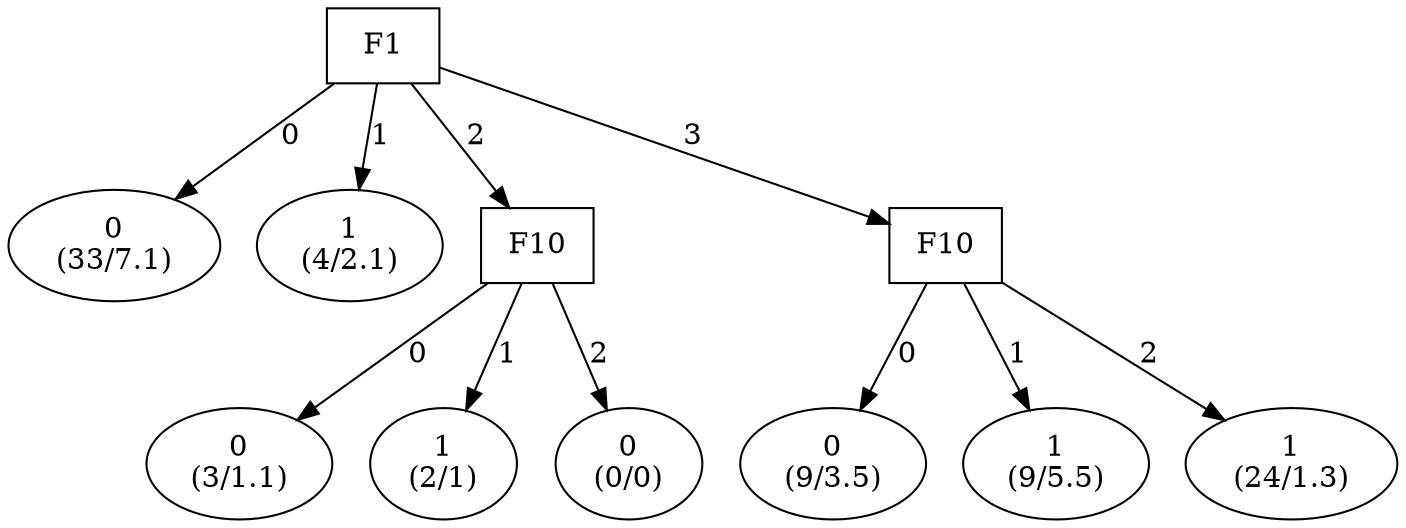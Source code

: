 digraph YaDT {
n0 [ shape=box, label="F1\n"]
n0 -> n1 [label="0"]
n1 [ shape=ellipse, label="0\n(33/7.1)"]
n0 -> n2 [label="1"]
n2 [ shape=ellipse, label="1\n(4/2.1)"]
n0 -> n3 [label="2"]
n3 [ shape=box, label="F10\n"]
n3 -> n4 [label="0"]
n4 [ shape=ellipse, label="0\n(3/1.1)"]
n3 -> n5 [label="1"]
n5 [ shape=ellipse, label="1\n(2/1)"]
n3 -> n6 [label="2"]
n6 [ shape=ellipse, label="0\n(0/0)"]
n0 -> n8 [label="3"]
n8 [ shape=box, label="F10\n"]
n8 -> n9 [label="0"]
n9 [ shape=ellipse, label="0\n(9/3.5)"]
n8 -> n10 [label="1"]
n10 [ shape=ellipse, label="1\n(9/5.5)"]
n8 -> n11 [label="2"]
n11 [ shape=ellipse, label="1\n(24/1.3)"]
}
